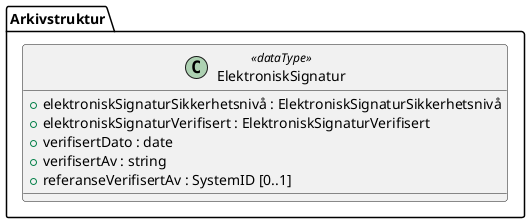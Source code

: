 @startuml
class Arkivstruktur.ElektroniskSignatur <<dataType>> {
  +elektroniskSignaturSikkerhetsnivå : ElektroniskSignaturSikkerhetsnivå
  +elektroniskSignaturVerifisert : ElektroniskSignaturVerifisert
  +verifisertDato : date
  +verifisertAv : string
  +referanseVerifisertAv : SystemID [0..1]
}
@enduml
